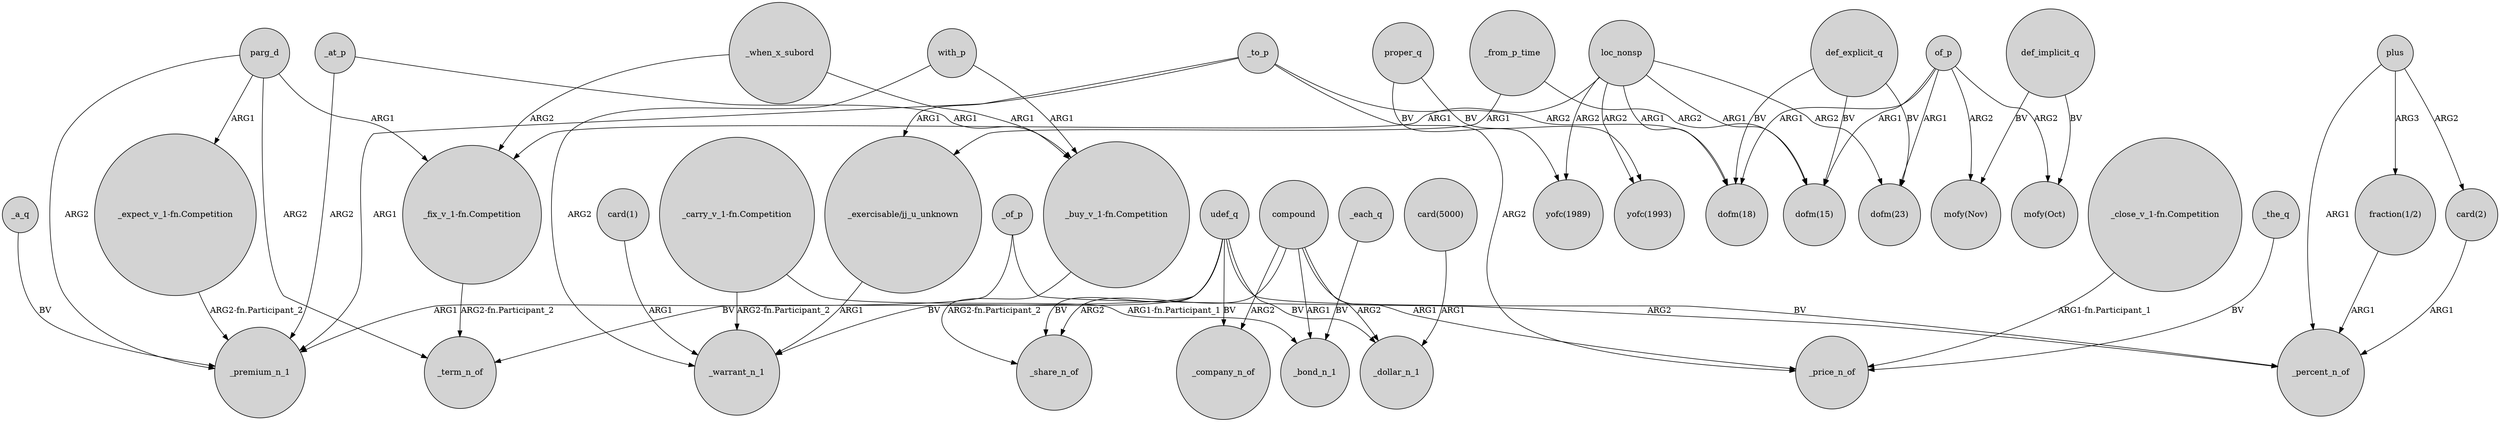 digraph {
	node [shape=circle style=filled]
	"_carry_v_1-fn.Competition" -> _warrant_n_1 [label="ARG2-fn.Participant_2"]
	_to_p -> "_exercisable/jj_u_unknown" [label=ARG1]
	_a_q -> _premium_n_1 [label=BV]
	udef_q -> _term_n_of [label=BV]
	"_buy_v_1-fn.Competition" -> _share_n_of [label="ARG2-fn.Participant_2"]
	"card(1)" -> _warrant_n_1 [label=ARG1]
	_when_x_subord -> "_fix_v_1-fn.Competition" [label=ARG2]
	of_p -> "mofy(Nov)" [label=ARG2]
	_when_x_subord -> "_buy_v_1-fn.Competition" [label=ARG1]
	_from_p_time -> "_exercisable/jj_u_unknown" [label=ARG1]
	of_p -> "mofy(Oct)" [label=ARG2]
	compound -> _bond_n_1 [label=ARG1]
	"_carry_v_1-fn.Competition" -> _bond_n_1 [label="ARG1-fn.Participant_1"]
	compound -> _dollar_n_1 [label=ARG2]
	loc_nonsp -> "_fix_v_1-fn.Competition" [label=ARG1]
	"card(5000)" -> _dollar_n_1 [label=ARG1]
	loc_nonsp -> "yofc(1993)" [label=ARG2]
	compound -> _company_n_of [label=ARG2]
	proper_q -> "yofc(1993)" [label=BV]
	with_p -> _warrant_n_1 [label=ARG2]
	plus -> _percent_n_of [label=ARG1]
	_to_p -> "dofm(18)" [label=ARG2]
	"_expect_v_1-fn.Competition" -> _premium_n_1 [label="ARG2-fn.Participant_2"]
	_each_q -> _bond_n_1 [label=BV]
	loc_nonsp -> "yofc(1989)" [label=ARG2]
	with_p -> "_buy_v_1-fn.Competition" [label=ARG1]
	"fraction(1/2)" -> _percent_n_of [label=ARG1]
	udef_q -> _percent_n_of [label=BV]
	udef_q -> _share_n_of [label=BV]
	_at_p -> _premium_n_1 [label=ARG2]
	parg_d -> "_fix_v_1-fn.Competition" [label=ARG1]
	loc_nonsp -> "dofm(18)" [label=ARG1]
	udef_q -> _company_n_of [label=BV]
	_at_p -> "_buy_v_1-fn.Competition" [label=ARG1]
	"_fix_v_1-fn.Competition" -> _term_n_of [label="ARG2-fn.Participant_2"]
	proper_q -> "yofc(1989)" [label=BV]
	udef_q -> _warrant_n_1 [label=BV]
	_from_p_time -> "dofm(15)" [label=ARG2]
	"_exercisable/jj_u_unknown" -> _warrant_n_1 [label=ARG1]
	"_close_v_1-fn.Competition" -> _price_n_of [label="ARG1-fn.Participant_1"]
	udef_q -> _dollar_n_1 [label=BV]
	compound -> _share_n_of [label=ARG2]
	def_implicit_q -> "mofy(Oct)" [label=BV]
	parg_d -> "_expect_v_1-fn.Competition" [label=ARG1]
	"card(2)" -> _percent_n_of [label=ARG1]
	parg_d -> _premium_n_1 [label=ARG2]
	plus -> "card(2)" [label=ARG2]
	loc_nonsp -> "dofm(23)" [label=ARG2]
	def_explicit_q -> "dofm(18)" [label=BV]
	_to_p -> _premium_n_1 [label=ARG1]
	of_p -> "dofm(15)" [label=ARG1]
	def_explicit_q -> "dofm(15)" [label=BV]
	of_p -> "dofm(18)" [label=ARG1]
	def_implicit_q -> "mofy(Nov)" [label=BV]
	_of_p -> _premium_n_1 [label=ARG1]
	parg_d -> _term_n_of [label=ARG2]
	_the_q -> _price_n_of [label=BV]
	of_p -> "dofm(23)" [label=ARG1]
	compound -> _price_n_of [label=ARG1]
	_to_p -> _price_n_of [label=ARG2]
	plus -> "fraction(1/2)" [label=ARG3]
	loc_nonsp -> "dofm(15)" [label=ARG1]
	_of_p -> _percent_n_of [label=ARG2]
	def_explicit_q -> "dofm(23)" [label=BV]
}
